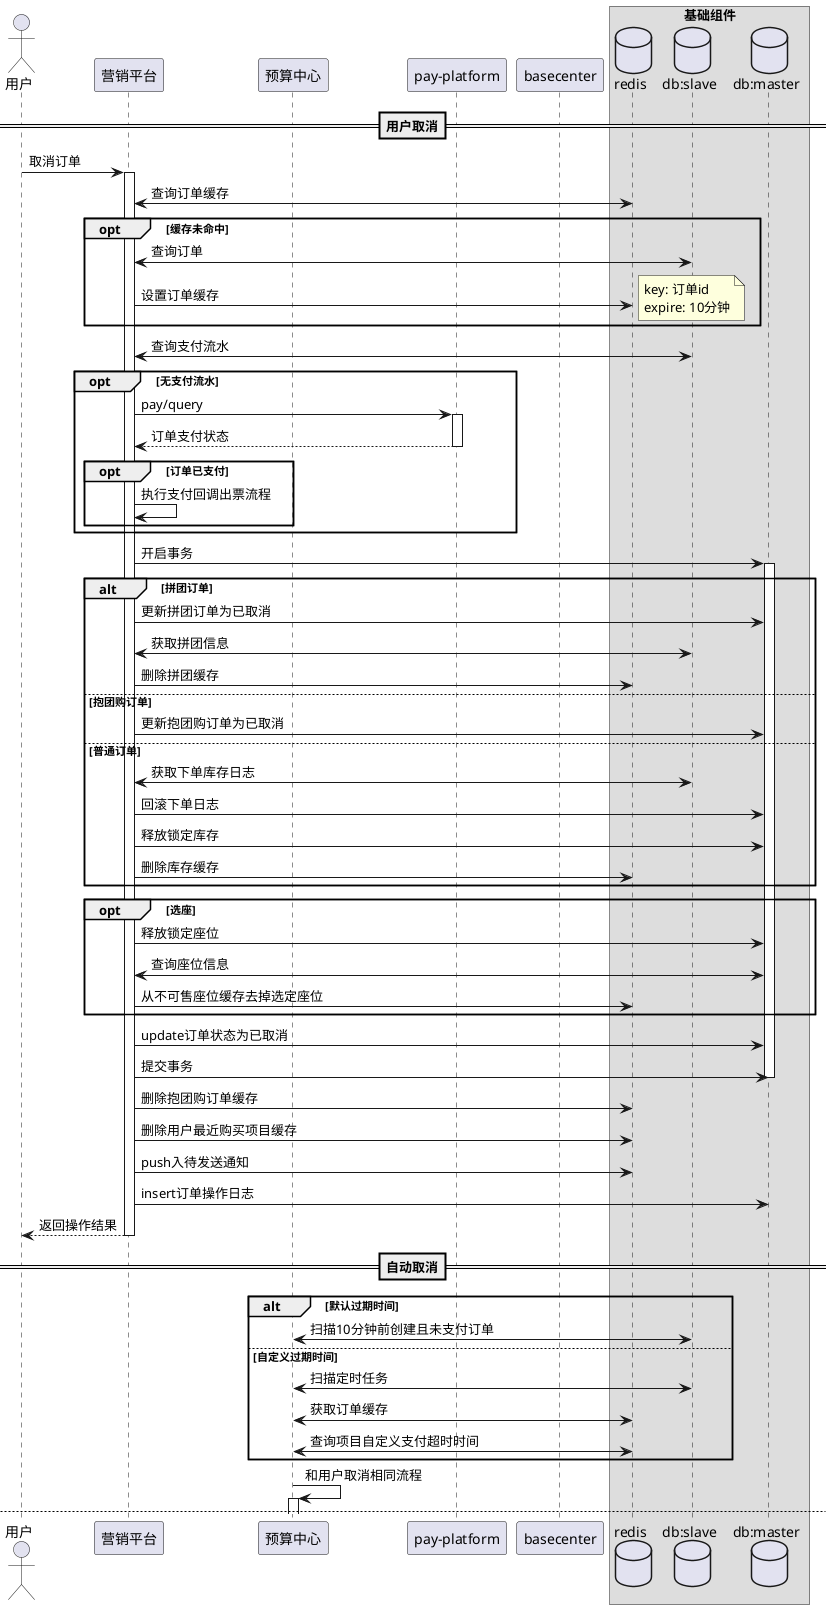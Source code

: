 @startuml
actor 用户 as user
participant "营销平台" as tk
participant "预算中心" as tc
participant "pay-platform" as pay
participant basecenter as bc
box 基础组件
database redis
database "db:slave" as db
database "db:master" as dbm
end box

==用户取消==
user->tk:取消订单
activate tk
tk<->redis:查询订单缓存
opt 缓存未命中
    tk<->db:查询订单
    tk->redis:设置订单缓存
    note right: key: 订单id\nexpire: 10分钟
end
tk<->db:查询支付流水
opt 无支付流水
    tk->pay:pay/query
    activate pay
    return 订单支付状态
    opt 订单已支付
        tk->tk:执行支付回调出票流程
    end
end
tk->dbm:开启事务
activate dbm
alt 拼团订单
    tk->dbm:更新拼团订单为已取消
    tk<->db:获取拼团信息
    tk->redis:删除拼团缓存
else 抱团购订单
    tk->dbm:更新抱团购订单为已取消
else 普通订单
    tk<->db:获取下单库存日志
    tk->dbm:回滚下单日志
    tk->dbm:释放锁定库存
    tk->redis:删除库存缓存
end
opt 选座
    tk->dbm:释放锁定座位
    tk<->dbm:查询座位信息
    tk->redis:从不可售座位缓存去掉选定座位
end
tk->dbm:update订单状态为已取消
tk->dbm:提交事务
deactivate dbm
tk->redis:删除抱团购订单缓存
tk->redis:删除用户最近购买项目缓存
tk->redis:push入待发送通知
tk->dbm:insert订单操作日志
return 返回操作结果

==自动取消==
alt 默认过期时间
    tc<->db:扫描10分钟前创建且未支付订单
else 自定义过期时间
    tc<->db:扫描定时任务
    tc<->redis:获取订单缓存
    tc<->redis:查询项目自定义支付超时时间
end
tc->tc:和用户取消相同流程

newpage
==拼团过期==
activate tc
tc<->db:扫描到达过期时间的拼团
tc<->redis:查询拼团缓存
opt 缓存未命中
    tc<->db:查询拼团信息
    tc->redis:设置拼团缓存
end
tc->dbm:开启事务
activate dbm
tc<->db:查询本拼团的订单
loop 遍历拼团的订单
    tc<->db:查询支付流水
    tc->pay:pay/query
    activate pay
    return 返回订单支付状态
    opt 订单已支付
        tc->tc:执行支付回调出票流程
    end
end
tc<->dbm:查询各拼团订单状态
tc<->redis:查询活动缓存
opt 缓存未命中
    tc<->db:查询活动信息
    tc->redis:设置活动缓存
end
loop 遍历未支付订单
    tc->dbm:更新订单为已取消
    tc->bc:publicorder/update
end
loop 遍历已支付谙
    tc->dbm:更新订单为待退款
    tc->bc:publicorder/update
end
tc->dbm:更新拼团为失败
tc->dbm:提交事务
deactivate dbm
deactivate tc
@enduml